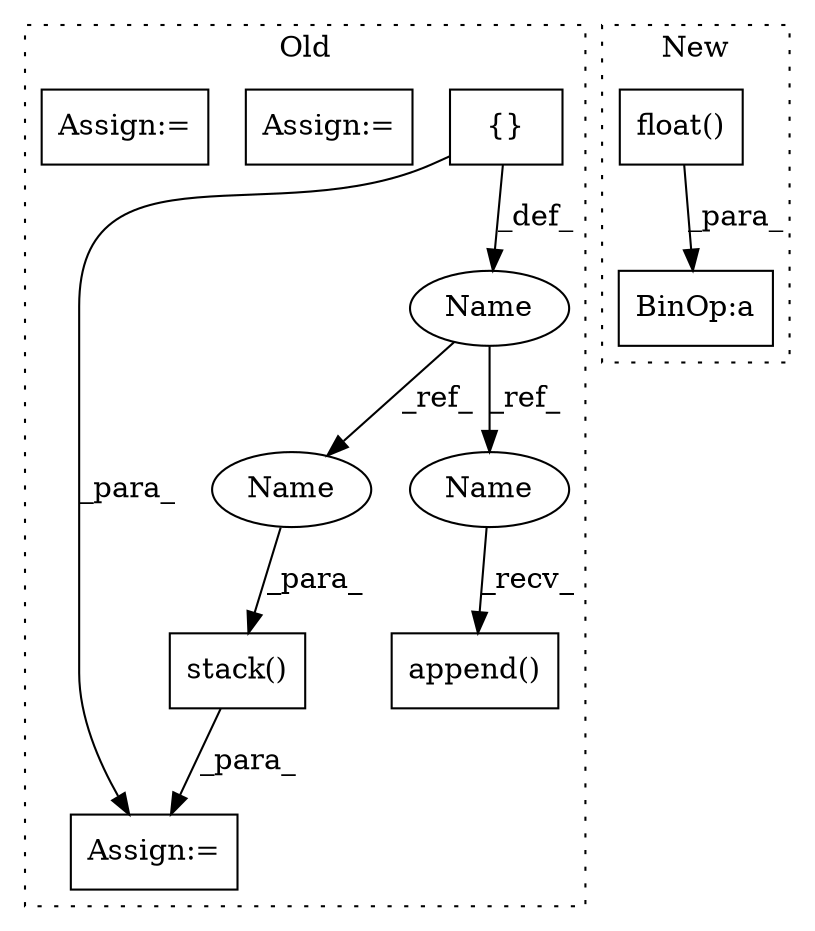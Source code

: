 digraph G {
subgraph cluster0 {
1 [label="stack()" a="75" s="14845,14867" l="12,8" shape="box"];
3 [label="Assign:=" a="68" s="14842" l="3" shape="box"];
5 [label="{}" a="59" s="13684,13684" l="2,1" shape="box"];
6 [label="append()" a="75" s="14519,14546" l="18,1" shape="box"];
7 [label="Assign:=" a="68" s="14616" l="4" shape="box"];
8 [label="Name" a="87" s="13671" l="10" shape="ellipse"];
9 [label="Assign:=" a="68" s="14262" l="4" shape="box"];
10 [label="Name" a="87" s="14857" l="10" shape="ellipse"];
11 [label="Name" a="87" s="14519" l="10" shape="ellipse"];
label = "Old";
style="dotted";
}
subgraph cluster1 {
2 [label="float()" a="75" s="12225" l="20" shape="box"];
4 [label="BinOp:a" a="82" s="14185" l="3" shape="box"];
label = "New";
style="dotted";
}
1 -> 3 [label="_para_"];
2 -> 4 [label="_para_"];
5 -> 8 [label="_def_"];
5 -> 3 [label="_para_"];
8 -> 10 [label="_ref_"];
8 -> 11 [label="_ref_"];
10 -> 1 [label="_para_"];
11 -> 6 [label="_recv_"];
}
